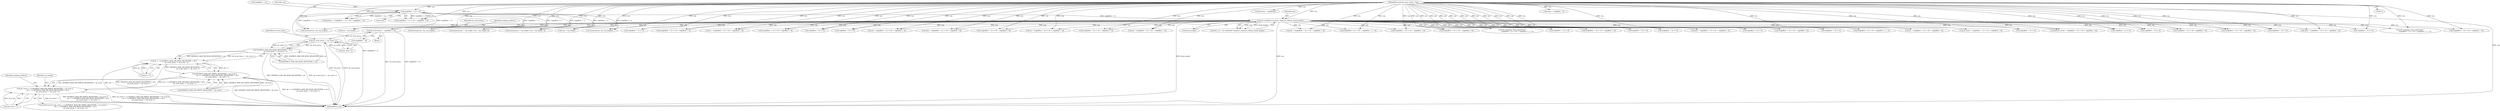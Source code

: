 digraph "0_libmodbus_5ccdf5ef79d742640355d1132fa9e2abc7fbaefc@API" {
"1001143" [label="(Call,nb_write_bytes = req[offset + 9])"];
"1000189" [label="(Call,ctx->backend->prepare_response_tid(req, &req_length))"];
"1000163" [label="(Call,req[offset + 1] << 8)"];
"1000116" [label="(MethodParameterIn,const uint8_t *req)"];
"1001183" [label="(Call,nb_write_bytes != nb_write * 2)"];
"1001179" [label="(Call,MODBUS_MAX_WR_READ_REGISTERS < nb ||\n            nb_write_bytes != nb_write * 2)"];
"1001175" [label="(Call,nb < 1 || MODBUS_MAX_WR_READ_REGISTERS < nb ||\n            nb_write_bytes != nb_write * 2)"];
"1001171" [label="(Call,MODBUS_MAX_WR_WRITE_REGISTERS < nb_write ||\n            nb < 1 || MODBUS_MAX_WR_READ_REGISTERS < nb ||\n            nb_write_bytes != nb_write * 2)"];
"1001167" [label="(Call,nb_write < 1 || MODBUS_MAX_WR_WRITE_REGISTERS < nb_write ||\n            nb < 1 || MODBUS_MAX_WR_READ_REGISTERS < nb ||\n            nb_write_bytes != nb_write * 2)"];
"1001130" [label="(Call,req[offset + 7] << 8)"];
"1000116" [label="(MethodParameterIn,const uint8_t *req)"];
"1000190" [label="(Identifier,req)"];
"1000400" [label="(Call,nb = (req[offset + 3] << 8) + req[offset + 4])"];
"1001184" [label="(Identifier,nb_write_bytes)"];
"1001056" [label="(Call,req[offset + 5] << 8)"];
"1000921" [label="(Call,memcpy(rsp + rsp_length, req + rsp_length, 4))"];
"1001382" [label="(MethodReturn,int)"];
"1000653" [label="(Call,req[offset + 3] << 8)"];
"1001166" [label="(ControlStructure,if (nb_write < 1 || MODBUS_MAX_WR_WRITE_REGISTERS < nb_write ||\n            nb < 1 || MODBUS_MAX_WR_READ_REGISTERS < nb ||\n            nb_write_bytes != nb_write * 2))"];
"1001152" [label="(Identifier,mapping_address)"];
"1001145" [label="(Call,req[offset + 9])"];
"1001175" [label="(Call,nb < 1 || MODBUS_MAX_WR_READ_REGISTERS < nb ||\n            nb_write_bytes != nb_write * 2)"];
"1001127" [label="(Call,nb_write = (req[offset + 7] << 8) + req[offset + 8])"];
"1001097" [label="(Call,(req[offset + 3] << 8) + req[offset + 4])"];
"1001053" [label="(Call,or = (req[offset + 5] << 8) + req[offset + 6])"];
"1001179" [label="(Call,MODBUS_MAX_WR_READ_REGISTERS < nb ||\n            nb_write_bytes != nb_write * 2)"];
"1000925" [label="(Call,req + rsp_length)"];
"1001084" [label="(Call,memcpy(rsp, req, req_length))"];
"1001143" [label="(Call,nb_write_bytes = req[offset + 9])"];
"1000685" [label="(Call,(req[offset + 3] << 8) + req[offset + 4])"];
"1001114" [label="(Call,req[offset + 5] << 8)"];
"1001183" [label="(Call,nb_write_bytes != nb_write * 2)"];
"1001129" [label="(Call,(req[offset + 7] << 8) + req[offset + 8])"];
"1000247" [label="(Call,(req[offset + 3] << 8) + req[offset + 4])"];
"1000155" [label="(Call,function = req[offset])"];
"1001176" [label="(Call,nb < 1)"];
"1000164" [label="(Call,req[offset + 1])"];
"1001172" [label="(Call,MODBUS_MAX_WR_WRITE_REGISTERS < nb_write)"];
"1001207" [label="(Identifier,mapping_address)"];
"1000796" [label="(Call,(req[offset + 3] << 8) + req[offset + 4])"];
"1000191" [label="(Call,&req_length)"];
"1000686" [label="(Call,req[offset + 3] << 8)"];
"1000162" [label="(Call,(req[offset + 1] << 8) + req[offset + 2])"];
"1001144" [label="(Identifier,nb_write_bytes)"];
"1001040" [label="(Call,req[offset + 3] << 8)"];
"1000171" [label="(Identifier,req)"];
"1001180" [label="(Call,MODBUS_MAX_WR_READ_REGISTERS < nb)"];
"1001055" [label="(Call,(req[offset + 5] << 8) + req[offset + 6])"];
"1001111" [label="(Call,address_write = (req[offset + 5] << 8) + req[offset + 6])"];
"1000248" [label="(Call,req[offset + 3] << 8)"];
"1000402" [label="(Call,(req[offset + 3] << 8) + req[offset + 4])"];
"1000559" [label="(Call,data = (req[offset + 3] << 8) + req[offset + 4])"];
"1000672" [label="(Call,memcpy(rsp, req, req_length))"];
"1001293" [label="(Call,mb_mapping->tab_registers[i] =\n                    (req[offset + j] << 8) + req[offset + j + 1])"];
"1000189" [label="(Call,ctx->backend->prepare_response_tid(req, &req_length))"];
"1000783" [label="(Call,req + rsp_length)"];
"1001098" [label="(Call,req[offset + 3] << 8)"];
"1001171" [label="(Call,MODBUS_MAX_WR_WRITE_REGISTERS < nb_write ||\n            nb < 1 || MODBUS_MAX_WR_READ_REGISTERS < nb ||\n            nb_write_bytes != nb_write * 2)"];
"1000593" [label="(Call,memcpy(rsp, req, req_length))"];
"1001167" [label="(Call,nb_write < 1 || MODBUS_MAX_WR_WRITE_REGISTERS < nb_write ||\n            nb < 1 || MODBUS_MAX_WR_READ_REGISTERS < nb ||\n            nb_write_bytes != nb_write * 2)"];
"1001095" [label="(Call,nb = (req[offset + 3] << 8) + req[offset + 4])"];
"1000650" [label="(Call,data = (req[offset + 3] << 8) + req[offset + 4])"];
"1001168" [label="(Call,nb_write < 1)"];
"1000245" [label="(Call,nb = (req[offset + 3] << 8) + req[offset + 4])"];
"1001190" [label="(Identifier,rsp_length)"];
"1000794" [label="(Call,nb = (req[offset + 3] << 8) + req[offset + 4])"];
"1000900" [label="(Call,(req[offset + j] << 8) + req[offset + j + 1])"];
"1001113" [label="(Call,(req[offset + 5] << 8) + req[offset + 6])"];
"1000148" [label="(Call,slave = req[offset - 1])"];
"1000163" [label="(Call,req[offset + 1] << 8)"];
"1000894" [label="(Call,mb_mapping->tab_registers[i] =\n                    (req[offset + j] << 8) + req[offset + j + 1])"];
"1001185" [label="(Call,nb_write * 2)"];
"1000561" [label="(Call,(req[offset + 3] << 8) + req[offset + 4])"];
"1001037" [label="(Call,and = (req[offset + 3] << 8) + req[offset + 4])"];
"1000901" [label="(Call,req[offset + j] << 8)"];
"1001299" [label="(Call,(req[offset + j] << 8) + req[offset + j + 1])"];
"1000683" [label="(Call,nb = (req[offset + 3] << 8) + req[offset + 4])"];
"1000779" [label="(Call,memcpy(rsp + rsp_length, req + rsp_length, 4))"];
"1000160" [label="(Call,address = (req[offset + 1] << 8) + req[offset + 2])"];
"1000562" [label="(Call,req[offset + 3] << 8)"];
"1001300" [label="(Call,req[offset + j] << 8)"];
"1001093" [label="(Block,)"];
"1000185" [label="(Call,sft.t_id = ctx->backend->prepare_response_tid(req, &req_length))"];
"1000652" [label="(Call,(req[offset + 3] << 8) + req[offset + 4])"];
"1000169" [label="(Literal,8)"];
"1000403" [label="(Call,req[offset + 3] << 8)"];
"1000797" [label="(Call,req[offset + 3] << 8)"];
"1001039" [label="(Call,(req[offset + 3] << 8) + req[offset + 4])"];
"1001143" -> "1001093"  [label="AST: "];
"1001143" -> "1001145"  [label="CFG: "];
"1001144" -> "1001143"  [label="AST: "];
"1001145" -> "1001143"  [label="AST: "];
"1001152" -> "1001143"  [label="CFG: "];
"1001143" -> "1001382"  [label="DDG: req[offset + 9]"];
"1001143" -> "1001382"  [label="DDG: nb_write_bytes"];
"1000189" -> "1001143"  [label="DDG: req"];
"1000116" -> "1001143"  [label="DDG: req"];
"1001143" -> "1001183"  [label="DDG: nb_write_bytes"];
"1000189" -> "1000185"  [label="AST: "];
"1000189" -> "1000191"  [label="CFG: "];
"1000190" -> "1000189"  [label="AST: "];
"1000191" -> "1000189"  [label="AST: "];
"1000185" -> "1000189"  [label="CFG: "];
"1000189" -> "1001382"  [label="DDG: req"];
"1000189" -> "1001382"  [label="DDG: &req_length"];
"1000189" -> "1000185"  [label="DDG: req"];
"1000189" -> "1000185"  [label="DDG: &req_length"];
"1000163" -> "1000189"  [label="DDG: req[offset + 1]"];
"1000116" -> "1000189"  [label="DDG: req"];
"1000189" -> "1000245"  [label="DDG: req"];
"1000189" -> "1000248"  [label="DDG: req"];
"1000189" -> "1000247"  [label="DDG: req"];
"1000189" -> "1000400"  [label="DDG: req"];
"1000189" -> "1000403"  [label="DDG: req"];
"1000189" -> "1000402"  [label="DDG: req"];
"1000189" -> "1000559"  [label="DDG: req"];
"1000189" -> "1000562"  [label="DDG: req"];
"1000189" -> "1000561"  [label="DDG: req"];
"1000189" -> "1000593"  [label="DDG: req"];
"1000189" -> "1000650"  [label="DDG: req"];
"1000189" -> "1000653"  [label="DDG: req"];
"1000189" -> "1000652"  [label="DDG: req"];
"1000189" -> "1000672"  [label="DDG: req"];
"1000189" -> "1000683"  [label="DDG: req"];
"1000189" -> "1000686"  [label="DDG: req"];
"1000189" -> "1000685"  [label="DDG: req"];
"1000189" -> "1000779"  [label="DDG: req"];
"1000189" -> "1000783"  [label="DDG: req"];
"1000189" -> "1000794"  [label="DDG: req"];
"1000189" -> "1000797"  [label="DDG: req"];
"1000189" -> "1000796"  [label="DDG: req"];
"1000189" -> "1000894"  [label="DDG: req"];
"1000189" -> "1000901"  [label="DDG: req"];
"1000189" -> "1000900"  [label="DDG: req"];
"1000189" -> "1000921"  [label="DDG: req"];
"1000189" -> "1000925"  [label="DDG: req"];
"1000189" -> "1001037"  [label="DDG: req"];
"1000189" -> "1001040"  [label="DDG: req"];
"1000189" -> "1001039"  [label="DDG: req"];
"1000189" -> "1001053"  [label="DDG: req"];
"1000189" -> "1001056"  [label="DDG: req"];
"1000189" -> "1001055"  [label="DDG: req"];
"1000189" -> "1001084"  [label="DDG: req"];
"1000189" -> "1001095"  [label="DDG: req"];
"1000189" -> "1001098"  [label="DDG: req"];
"1000189" -> "1001097"  [label="DDG: req"];
"1000189" -> "1001111"  [label="DDG: req"];
"1000189" -> "1001114"  [label="DDG: req"];
"1000189" -> "1001113"  [label="DDG: req"];
"1000189" -> "1001127"  [label="DDG: req"];
"1000189" -> "1001130"  [label="DDG: req"];
"1000189" -> "1001129"  [label="DDG: req"];
"1000189" -> "1001293"  [label="DDG: req"];
"1000189" -> "1001300"  [label="DDG: req"];
"1000189" -> "1001299"  [label="DDG: req"];
"1000163" -> "1000162"  [label="AST: "];
"1000163" -> "1000169"  [label="CFG: "];
"1000164" -> "1000163"  [label="AST: "];
"1000169" -> "1000163"  [label="AST: "];
"1000171" -> "1000163"  [label="CFG: "];
"1000163" -> "1001382"  [label="DDG: req[offset + 1]"];
"1000163" -> "1000160"  [label="DDG: req[offset + 1]"];
"1000163" -> "1000160"  [label="DDG: 8"];
"1000163" -> "1000162"  [label="DDG: req[offset + 1]"];
"1000163" -> "1000162"  [label="DDG: 8"];
"1000116" -> "1000163"  [label="DDG: req"];
"1000163" -> "1000593"  [label="DDG: req[offset + 1]"];
"1000163" -> "1000672"  [label="DDG: req[offset + 1]"];
"1000163" -> "1000779"  [label="DDG: req[offset + 1]"];
"1000163" -> "1000783"  [label="DDG: req[offset + 1]"];
"1000163" -> "1000921"  [label="DDG: req[offset + 1]"];
"1000163" -> "1000925"  [label="DDG: req[offset + 1]"];
"1000163" -> "1001084"  [label="DDG: req[offset + 1]"];
"1000116" -> "1000114"  [label="AST: "];
"1000116" -> "1001382"  [label="DDG: req"];
"1000116" -> "1000148"  [label="DDG: req"];
"1000116" -> "1000155"  [label="DDG: req"];
"1000116" -> "1000160"  [label="DDG: req"];
"1000116" -> "1000162"  [label="DDG: req"];
"1000116" -> "1000245"  [label="DDG: req"];
"1000116" -> "1000248"  [label="DDG: req"];
"1000116" -> "1000247"  [label="DDG: req"];
"1000116" -> "1000400"  [label="DDG: req"];
"1000116" -> "1000403"  [label="DDG: req"];
"1000116" -> "1000402"  [label="DDG: req"];
"1000116" -> "1000559"  [label="DDG: req"];
"1000116" -> "1000562"  [label="DDG: req"];
"1000116" -> "1000561"  [label="DDG: req"];
"1000116" -> "1000593"  [label="DDG: req"];
"1000116" -> "1000650"  [label="DDG: req"];
"1000116" -> "1000653"  [label="DDG: req"];
"1000116" -> "1000652"  [label="DDG: req"];
"1000116" -> "1000672"  [label="DDG: req"];
"1000116" -> "1000683"  [label="DDG: req"];
"1000116" -> "1000686"  [label="DDG: req"];
"1000116" -> "1000685"  [label="DDG: req"];
"1000116" -> "1000779"  [label="DDG: req"];
"1000116" -> "1000783"  [label="DDG: req"];
"1000116" -> "1000794"  [label="DDG: req"];
"1000116" -> "1000797"  [label="DDG: req"];
"1000116" -> "1000796"  [label="DDG: req"];
"1000116" -> "1000894"  [label="DDG: req"];
"1000116" -> "1000901"  [label="DDG: req"];
"1000116" -> "1000900"  [label="DDG: req"];
"1000116" -> "1000921"  [label="DDG: req"];
"1000116" -> "1000925"  [label="DDG: req"];
"1000116" -> "1001037"  [label="DDG: req"];
"1000116" -> "1001040"  [label="DDG: req"];
"1000116" -> "1001039"  [label="DDG: req"];
"1000116" -> "1001053"  [label="DDG: req"];
"1000116" -> "1001056"  [label="DDG: req"];
"1000116" -> "1001055"  [label="DDG: req"];
"1000116" -> "1001084"  [label="DDG: req"];
"1000116" -> "1001095"  [label="DDG: req"];
"1000116" -> "1001098"  [label="DDG: req"];
"1000116" -> "1001097"  [label="DDG: req"];
"1000116" -> "1001111"  [label="DDG: req"];
"1000116" -> "1001114"  [label="DDG: req"];
"1000116" -> "1001113"  [label="DDG: req"];
"1000116" -> "1001127"  [label="DDG: req"];
"1000116" -> "1001130"  [label="DDG: req"];
"1000116" -> "1001129"  [label="DDG: req"];
"1000116" -> "1001293"  [label="DDG: req"];
"1000116" -> "1001300"  [label="DDG: req"];
"1000116" -> "1001299"  [label="DDG: req"];
"1001183" -> "1001179"  [label="AST: "];
"1001183" -> "1001185"  [label="CFG: "];
"1001184" -> "1001183"  [label="AST: "];
"1001185" -> "1001183"  [label="AST: "];
"1001179" -> "1001183"  [label="CFG: "];
"1001183" -> "1001382"  [label="DDG: nb_write * 2"];
"1001183" -> "1001382"  [label="DDG: nb_write_bytes"];
"1001183" -> "1001179"  [label="DDG: nb_write_bytes"];
"1001183" -> "1001179"  [label="DDG: nb_write * 2"];
"1001185" -> "1001183"  [label="DDG: nb_write"];
"1001185" -> "1001183"  [label="DDG: 2"];
"1001179" -> "1001175"  [label="AST: "];
"1001179" -> "1001180"  [label="CFG: "];
"1001180" -> "1001179"  [label="AST: "];
"1001175" -> "1001179"  [label="CFG: "];
"1001179" -> "1001382"  [label="DDG: MODBUS_MAX_WR_READ_REGISTERS < nb"];
"1001179" -> "1001382"  [label="DDG: nb_write_bytes != nb_write * 2"];
"1001179" -> "1001175"  [label="DDG: MODBUS_MAX_WR_READ_REGISTERS < nb"];
"1001179" -> "1001175"  [label="DDG: nb_write_bytes != nb_write * 2"];
"1001180" -> "1001179"  [label="DDG: MODBUS_MAX_WR_READ_REGISTERS"];
"1001180" -> "1001179"  [label="DDG: nb"];
"1001175" -> "1001171"  [label="AST: "];
"1001175" -> "1001176"  [label="CFG: "];
"1001176" -> "1001175"  [label="AST: "];
"1001171" -> "1001175"  [label="CFG: "];
"1001175" -> "1001382"  [label="DDG: nb < 1"];
"1001175" -> "1001382"  [label="DDG: MODBUS_MAX_WR_READ_REGISTERS < nb ||\n            nb_write_bytes != nb_write * 2"];
"1001175" -> "1001171"  [label="DDG: nb < 1"];
"1001175" -> "1001171"  [label="DDG: MODBUS_MAX_WR_READ_REGISTERS < nb ||\n            nb_write_bytes != nb_write * 2"];
"1001176" -> "1001175"  [label="DDG: nb"];
"1001176" -> "1001175"  [label="DDG: 1"];
"1001171" -> "1001167"  [label="AST: "];
"1001171" -> "1001172"  [label="CFG: "];
"1001172" -> "1001171"  [label="AST: "];
"1001167" -> "1001171"  [label="CFG: "];
"1001171" -> "1001382"  [label="DDG: MODBUS_MAX_WR_WRITE_REGISTERS < nb_write"];
"1001171" -> "1001382"  [label="DDG: nb < 1 || MODBUS_MAX_WR_READ_REGISTERS < nb ||\n            nb_write_bytes != nb_write * 2"];
"1001171" -> "1001167"  [label="DDG: MODBUS_MAX_WR_WRITE_REGISTERS < nb_write"];
"1001171" -> "1001167"  [label="DDG: nb < 1 || MODBUS_MAX_WR_READ_REGISTERS < nb ||\n            nb_write_bytes != nb_write * 2"];
"1001172" -> "1001171"  [label="DDG: MODBUS_MAX_WR_WRITE_REGISTERS"];
"1001172" -> "1001171"  [label="DDG: nb_write"];
"1001167" -> "1001166"  [label="AST: "];
"1001167" -> "1001168"  [label="CFG: "];
"1001168" -> "1001167"  [label="AST: "];
"1001190" -> "1001167"  [label="CFG: "];
"1001207" -> "1001167"  [label="CFG: "];
"1001167" -> "1001382"  [label="DDG: nb_write < 1 || MODBUS_MAX_WR_WRITE_REGISTERS < nb_write ||\n            nb < 1 || MODBUS_MAX_WR_READ_REGISTERS < nb ||\n            nb_write_bytes != nb_write * 2"];
"1001167" -> "1001382"  [label="DDG: nb_write < 1"];
"1001167" -> "1001382"  [label="DDG: MODBUS_MAX_WR_WRITE_REGISTERS < nb_write ||\n            nb < 1 || MODBUS_MAX_WR_READ_REGISTERS < nb ||\n            nb_write_bytes != nb_write * 2"];
"1001168" -> "1001167"  [label="DDG: nb_write"];
"1001168" -> "1001167"  [label="DDG: 1"];
}
